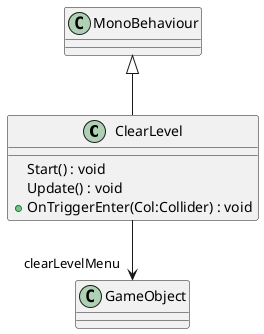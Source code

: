 @startuml
class ClearLevel {
    Start() : void
    Update() : void
    + OnTriggerEnter(Col:Collider) : void
}
MonoBehaviour <|-- ClearLevel
ClearLevel --> "clearLevelMenu" GameObject
@enduml
